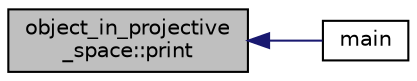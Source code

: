 digraph "object_in_projective_space::print"
{
  edge [fontname="Helvetica",fontsize="10",labelfontname="Helvetica",labelfontsize="10"];
  node [fontname="Helvetica",fontsize="10",shape=record];
  rankdir="LR";
  Node178 [label="object_in_projective\l_space::print",height=0.2,width=0.4,color="black", fillcolor="grey75", style="filled", fontcolor="black"];
  Node178 -> Node179 [dir="back",color="midnightblue",fontsize="10",style="solid",fontname="Helvetica"];
  Node179 [label="main",height=0.2,width=0.4,color="black", fillcolor="white", style="filled",URL="$d0/de6/projective__space__main_8_c.html#a3c04138a5bfe5d72780bb7e82a18e627"];
}
